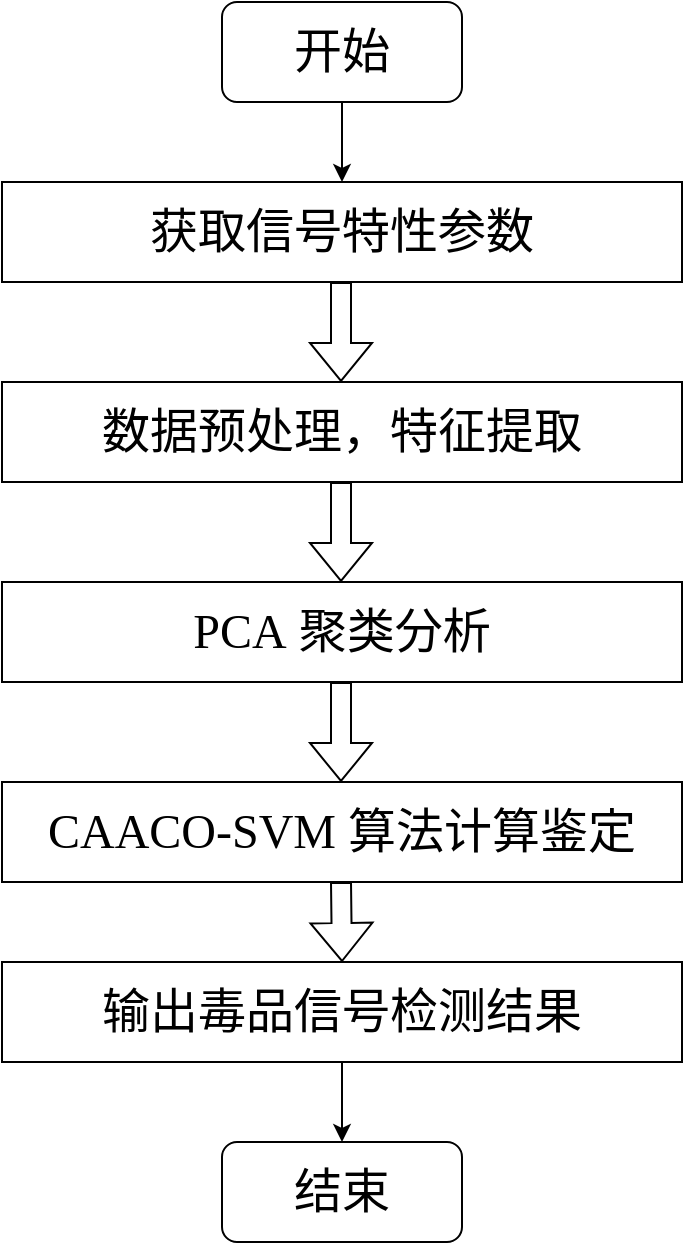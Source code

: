 <mxfile version="20.3.3" type="github">
  <diagram id="prtHgNgQTEPvFCAcTncT" name="Page-1">
    <mxGraphModel dx="906" dy="497" grid="1" gridSize="10" guides="1" tooltips="1" connect="1" arrows="1" fold="1" page="1" pageScale="1" pageWidth="827" pageHeight="1169" math="0" shadow="0">
      <root>
        <mxCell id="0" />
        <mxCell id="1" parent="0" />
        <mxCell id="CijKE6sO3IoXTaLPwiFw-17" value="&lt;font face=&quot;宋体&quot;&gt;获取信号特性参数&lt;/font&gt;" style="rounded=0;whiteSpace=wrap;html=1;fontSize=24;fillColor=none;" parent="1" vertex="1">
          <mxGeometry x="230" y="170" width="340" height="50" as="geometry" />
        </mxCell>
        <mxCell id="CijKE6sO3IoXTaLPwiFw-18" value="&lt;font face=&quot;宋体&quot;&gt;数据预处理，特征提取&lt;/font&gt;" style="rounded=0;whiteSpace=wrap;html=1;fontSize=24;fillColor=none;" parent="1" vertex="1">
          <mxGeometry x="230" y="270" width="340" height="50" as="geometry" />
        </mxCell>
        <mxCell id="CijKE6sO3IoXTaLPwiFw-19" value="&lt;span style=&quot;font-family: &amp;quot;Times New Roman&amp;quot;, serif;&quot; lang=&quot;EN-US&quot;&gt;&lt;font style=&quot;font-size: 24px;&quot;&gt;CAACO-SVM&amp;nbsp;&lt;/font&gt;&lt;/span&gt;&lt;font face=&quot;宋体&quot;&gt;算法计算鉴定&lt;/font&gt;" style="rounded=0;whiteSpace=wrap;html=1;fontSize=24;fillColor=none;" parent="1" vertex="1">
          <mxGeometry x="230" y="470" width="340" height="50" as="geometry" />
        </mxCell>
        <mxCell id="CijKE6sO3IoXTaLPwiFw-20" value="&lt;font face=&quot;宋体&quot;&gt;输出毒品信号检测结果&lt;/font&gt;" style="rounded=0;whiteSpace=wrap;html=1;fontSize=24;fillColor=none;" parent="1" vertex="1">
          <mxGeometry x="230" y="560" width="340" height="50" as="geometry" />
        </mxCell>
        <mxCell id="CijKE6sO3IoXTaLPwiFw-22" value="" style="shape=flexArrow;endArrow=classic;html=1;rounded=0;fontSize=24;exitX=0.5;exitY=1;exitDx=0;exitDy=0;" parent="1" edge="1">
          <mxGeometry width="50" height="50" relative="1" as="geometry">
            <mxPoint x="399.5" y="220" as="sourcePoint" />
            <mxPoint x="399.5" y="270" as="targetPoint" />
          </mxGeometry>
        </mxCell>
        <mxCell id="CijKE6sO3IoXTaLPwiFw-23" value="" style="shape=flexArrow;endArrow=classic;html=1;rounded=0;fontSize=24;exitX=0.5;exitY=1;exitDx=0;exitDy=0;" parent="1" edge="1">
          <mxGeometry width="50" height="50" relative="1" as="geometry">
            <mxPoint x="399.5" y="320" as="sourcePoint" />
            <mxPoint x="399.5" y="370" as="targetPoint" />
          </mxGeometry>
        </mxCell>
        <mxCell id="CijKE6sO3IoXTaLPwiFw-24" value="" style="shape=flexArrow;endArrow=classic;html=1;rounded=0;fontSize=24;exitX=0.5;exitY=1;exitDx=0;exitDy=0;" parent="1" edge="1">
          <mxGeometry width="50" height="50" relative="1" as="geometry">
            <mxPoint x="399.5" y="520" as="sourcePoint" />
            <mxPoint x="400" y="560" as="targetPoint" />
          </mxGeometry>
        </mxCell>
        <mxCell id="ClJPf6CTKpAUNpyXUOQn-1" value="&lt;font face=&quot;宋体&quot; style=&quot;font-size: 24px;&quot;&gt;开始&lt;/font&gt;" style="rounded=1;whiteSpace=wrap;html=1;fillColor=none;" parent="1" vertex="1">
          <mxGeometry x="340" y="80" width="120" height="50" as="geometry" />
        </mxCell>
        <mxCell id="ClJPf6CTKpAUNpyXUOQn-2" value="" style="endArrow=classic;html=1;rounded=0;fontSize=24;exitX=0.5;exitY=1;exitDx=0;exitDy=0;entryX=0.5;entryY=0;entryDx=0;entryDy=0;" parent="1" source="ClJPf6CTKpAUNpyXUOQn-1" target="CijKE6sO3IoXTaLPwiFw-17" edge="1">
          <mxGeometry width="50" height="50" relative="1" as="geometry">
            <mxPoint x="390" y="290" as="sourcePoint" />
            <mxPoint x="440" y="240" as="targetPoint" />
          </mxGeometry>
        </mxCell>
        <mxCell id="ClJPf6CTKpAUNpyXUOQn-3" value="&lt;font face=&quot;宋体&quot; style=&quot;font-size: 24px;&quot;&gt;结束&lt;/font&gt;" style="rounded=1;whiteSpace=wrap;html=1;fillColor=none;" parent="1" vertex="1">
          <mxGeometry x="340" y="650" width="120" height="50" as="geometry" />
        </mxCell>
        <mxCell id="ClJPf6CTKpAUNpyXUOQn-4" value="" style="endArrow=classic;html=1;rounded=0;fontSize=24;exitX=0.5;exitY=1;exitDx=0;exitDy=0;entryX=0.5;entryY=0;entryDx=0;entryDy=0;" parent="1" source="CijKE6sO3IoXTaLPwiFw-20" target="ClJPf6CTKpAUNpyXUOQn-3" edge="1">
          <mxGeometry width="50" height="50" relative="1" as="geometry">
            <mxPoint x="390" y="670" as="sourcePoint" />
            <mxPoint x="440" y="620" as="targetPoint" />
          </mxGeometry>
        </mxCell>
        <mxCell id="FmT9vv5mk-MLWSpjjOWF-1" value="&lt;font face=&quot;Times New Roman&quot;&gt;PCA&lt;/font&gt;&lt;font face=&quot;宋体&quot;&gt; 聚类分析&lt;/font&gt;" style="rounded=0;whiteSpace=wrap;html=1;fontSize=24;fillColor=none;" vertex="1" parent="1">
          <mxGeometry x="230" y="370" width="340" height="50" as="geometry" />
        </mxCell>
        <mxCell id="FmT9vv5mk-MLWSpjjOWF-2" value="" style="shape=flexArrow;endArrow=classic;html=1;rounded=0;fontSize=24;exitX=0.5;exitY=1;exitDx=0;exitDy=0;" edge="1" parent="1">
          <mxGeometry width="50" height="50" relative="1" as="geometry">
            <mxPoint x="399.5" y="420" as="sourcePoint" />
            <mxPoint x="399.5" y="470" as="targetPoint" />
          </mxGeometry>
        </mxCell>
      </root>
    </mxGraphModel>
  </diagram>
</mxfile>
